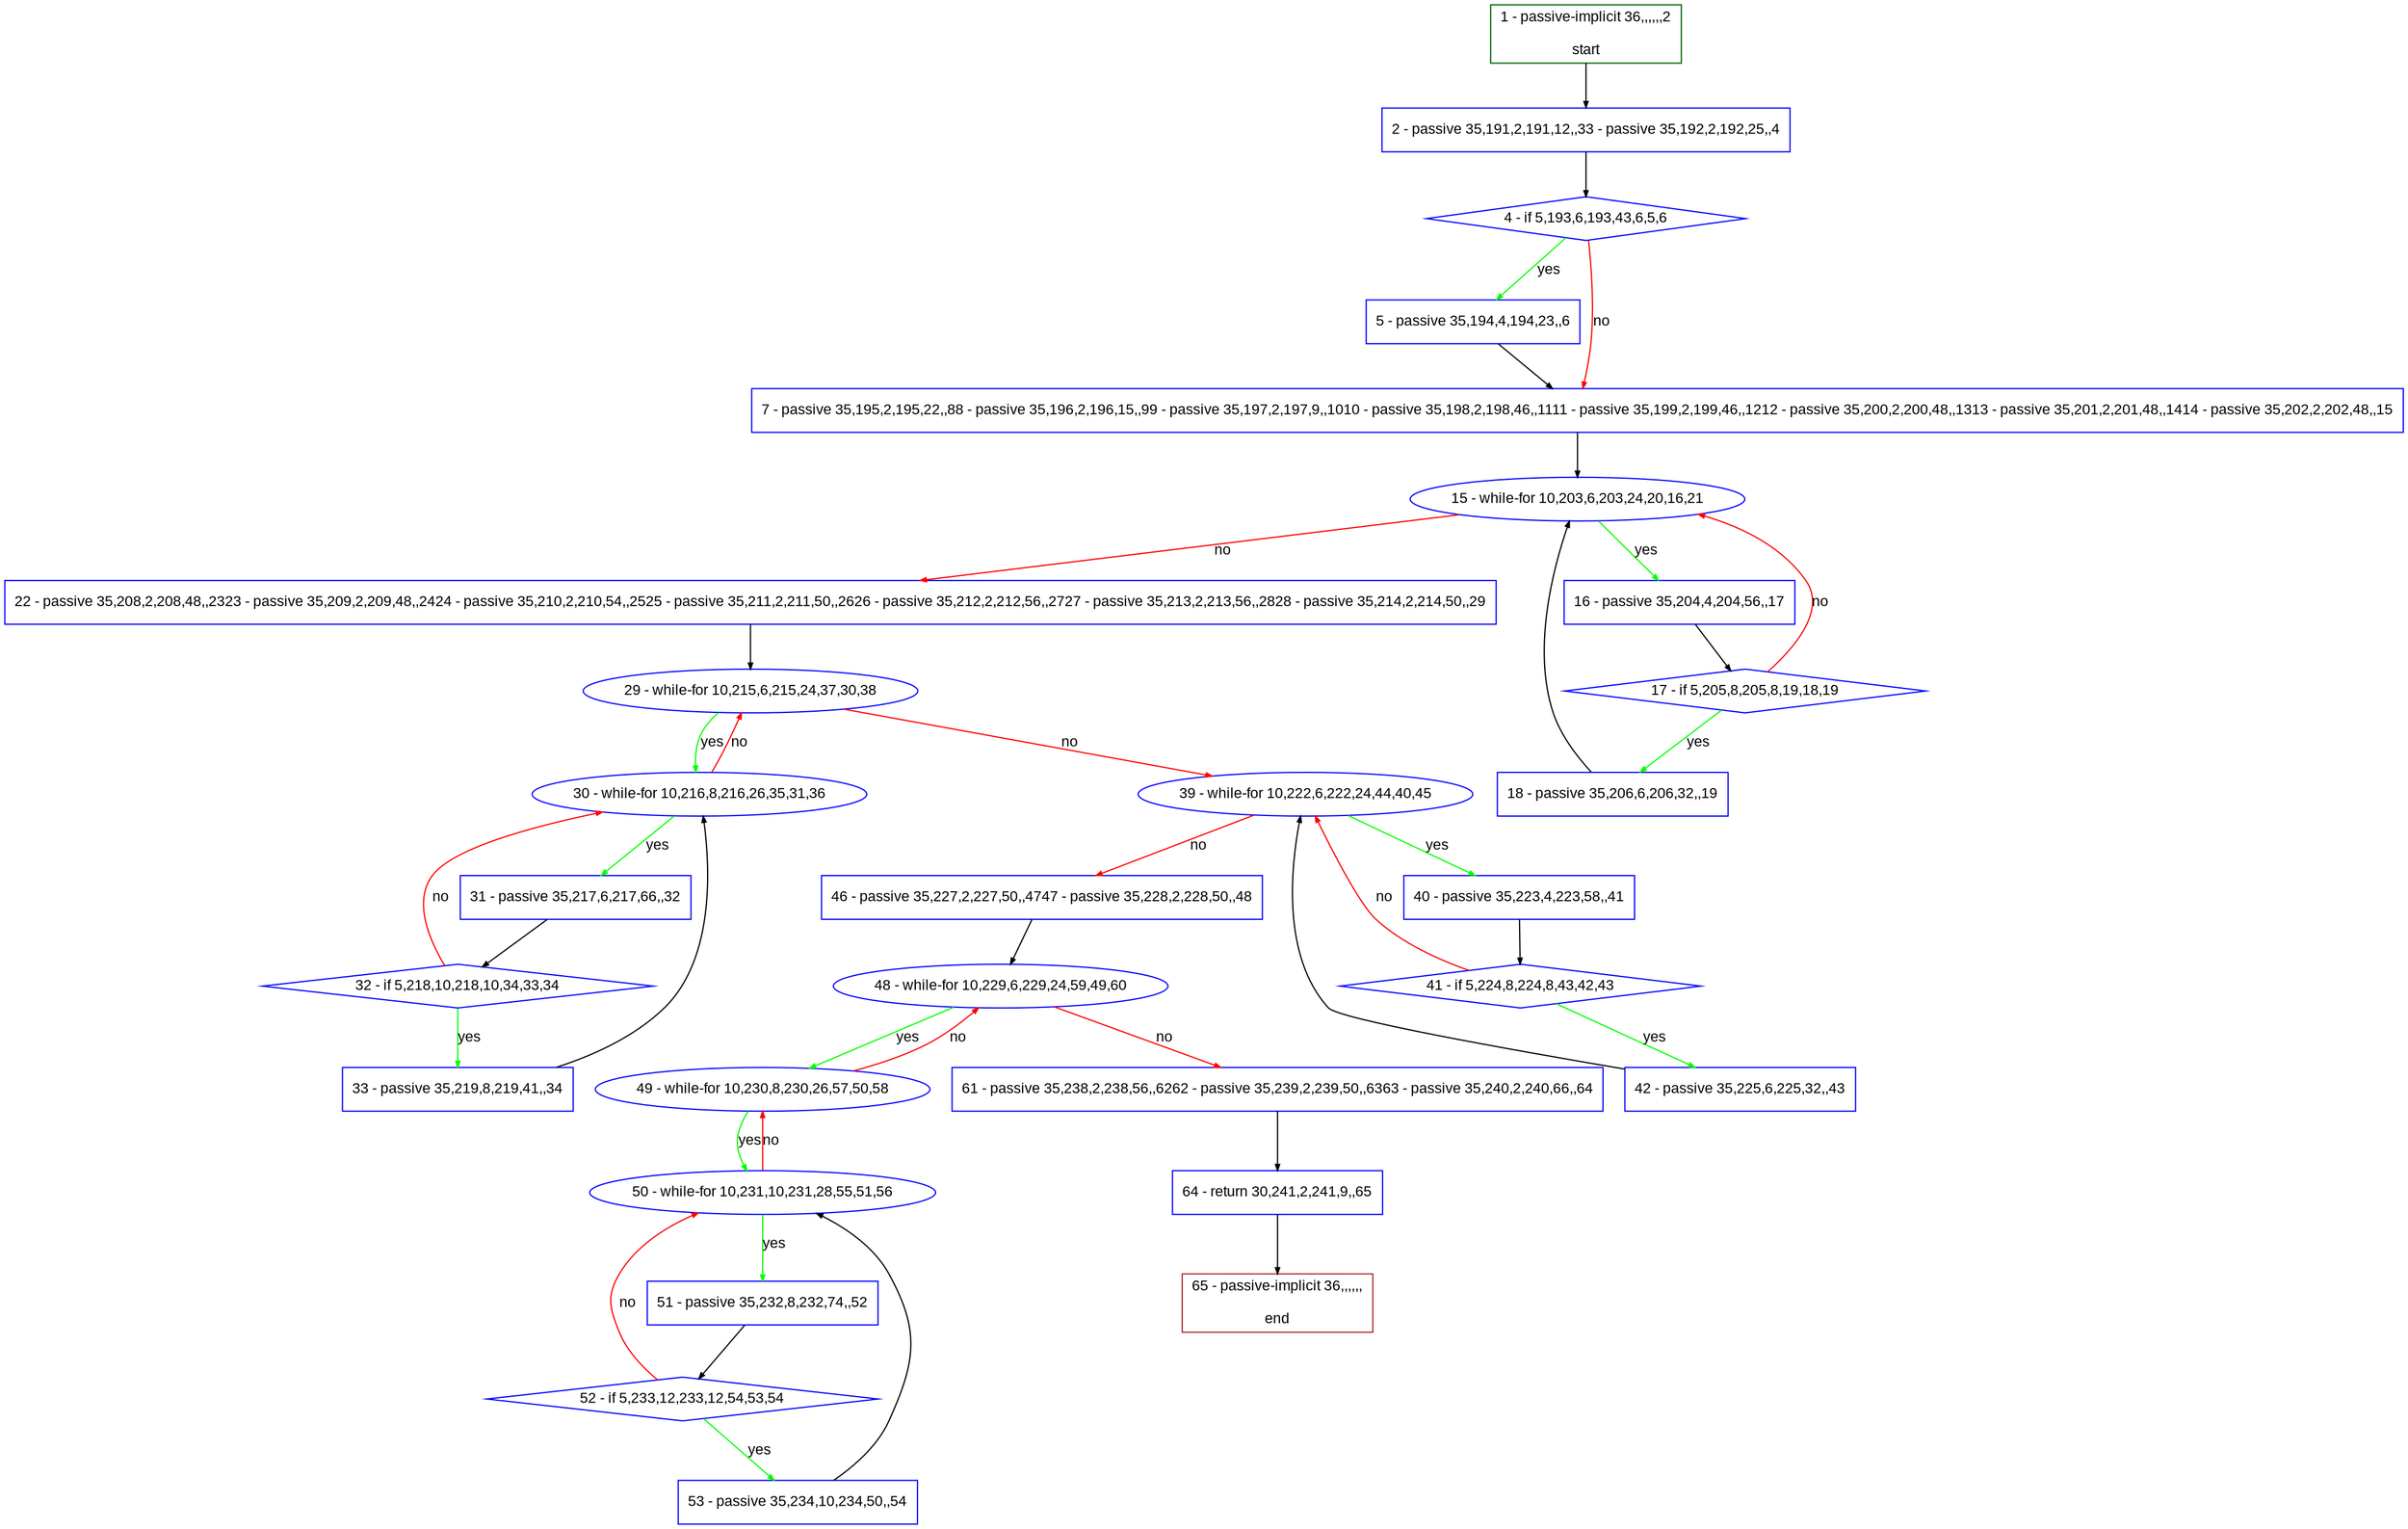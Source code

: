 digraph "" {
  graph [pack="true", label="", fontsize="12", packmode="clust", fontname="Arial", fillcolor="#FFFFCC", bgcolor="white", style="rounded,filled", compound="true"];
  node [node_initialized="no", label="", color="grey", fontsize="12", fillcolor="white", fontname="Arial", style="filled", shape="rectangle", compound="true", fixedsize="false"];
  edge [fontcolor="black", arrowhead="normal", arrowtail="none", arrowsize="0.5", ltail="", label="", color="black", fontsize="12", lhead="", fontname="Arial", dir="forward", compound="true"];
  __N1 [label="2 - passive 35,191,2,191,12,,33 - passive 35,192,2,192,25,,4", color="#0000ff", fillcolor="#ffffff", style="filled", shape="box"];
  __N2 [label="1 - passive-implicit 36,,,,,,2\n\nstart", color="#006400", fillcolor="#ffffff", style="filled", shape="box"];
  __N3 [label="4 - if 5,193,6,193,43,6,5,6", color="#0000ff", fillcolor="#ffffff", style="filled", shape="diamond"];
  __N4 [label="5 - passive 35,194,4,194,23,,6", color="#0000ff", fillcolor="#ffffff", style="filled", shape="box"];
  __N5 [label="7 - passive 35,195,2,195,22,,88 - passive 35,196,2,196,15,,99 - passive 35,197,2,197,9,,1010 - passive 35,198,2,198,46,,1111 - passive 35,199,2,199,46,,1212 - passive 35,200,2,200,48,,1313 - passive 35,201,2,201,48,,1414 - passive 35,202,2,202,48,,15", color="#0000ff", fillcolor="#ffffff", style="filled", shape="box"];
  __N6 [label="15 - while-for 10,203,6,203,24,20,16,21", color="#0000ff", fillcolor="#ffffff", style="filled", shape="oval"];
  __N7 [label="16 - passive 35,204,4,204,56,,17", color="#0000ff", fillcolor="#ffffff", style="filled", shape="box"];
  __N8 [label="22 - passive 35,208,2,208,48,,2323 - passive 35,209,2,209,48,,2424 - passive 35,210,2,210,54,,2525 - passive 35,211,2,211,50,,2626 - passive 35,212,2,212,56,,2727 - passive 35,213,2,213,56,,2828 - passive 35,214,2,214,50,,29", color="#0000ff", fillcolor="#ffffff", style="filled", shape="box"];
  __N9 [label="17 - if 5,205,8,205,8,19,18,19", color="#0000ff", fillcolor="#ffffff", style="filled", shape="diamond"];
  __N10 [label="18 - passive 35,206,6,206,32,,19", color="#0000ff", fillcolor="#ffffff", style="filled", shape="box"];
  __N11 [label="29 - while-for 10,215,6,215,24,37,30,38", color="#0000ff", fillcolor="#ffffff", style="filled", shape="oval"];
  __N12 [label="30 - while-for 10,216,8,216,26,35,31,36", color="#0000ff", fillcolor="#ffffff", style="filled", shape="oval"];
  __N13 [label="39 - while-for 10,222,6,222,24,44,40,45", color="#0000ff", fillcolor="#ffffff", style="filled", shape="oval"];
  __N14 [label="31 - passive 35,217,6,217,66,,32", color="#0000ff", fillcolor="#ffffff", style="filled", shape="box"];
  __N15 [label="32 - if 5,218,10,218,10,34,33,34", color="#0000ff", fillcolor="#ffffff", style="filled", shape="diamond"];
  __N16 [label="33 - passive 35,219,8,219,41,,34", color="#0000ff", fillcolor="#ffffff", style="filled", shape="box"];
  __N17 [label="40 - passive 35,223,4,223,58,,41", color="#0000ff", fillcolor="#ffffff", style="filled", shape="box"];
  __N18 [label="46 - passive 35,227,2,227,50,,4747 - passive 35,228,2,228,50,,48", color="#0000ff", fillcolor="#ffffff", style="filled", shape="box"];
  __N19 [label="41 - if 5,224,8,224,8,43,42,43", color="#0000ff", fillcolor="#ffffff", style="filled", shape="diamond"];
  __N20 [label="42 - passive 35,225,6,225,32,,43", color="#0000ff", fillcolor="#ffffff", style="filled", shape="box"];
  __N21 [label="48 - while-for 10,229,6,229,24,59,49,60", color="#0000ff", fillcolor="#ffffff", style="filled", shape="oval"];
  __N22 [label="49 - while-for 10,230,8,230,26,57,50,58", color="#0000ff", fillcolor="#ffffff", style="filled", shape="oval"];
  __N23 [label="61 - passive 35,238,2,238,56,,6262 - passive 35,239,2,239,50,,6363 - passive 35,240,2,240,66,,64", color="#0000ff", fillcolor="#ffffff", style="filled", shape="box"];
  __N24 [label="50 - while-for 10,231,10,231,28,55,51,56", color="#0000ff", fillcolor="#ffffff", style="filled", shape="oval"];
  __N25 [label="51 - passive 35,232,8,232,74,,52", color="#0000ff", fillcolor="#ffffff", style="filled", shape="box"];
  __N26 [label="52 - if 5,233,12,233,12,54,53,54", color="#0000ff", fillcolor="#ffffff", style="filled", shape="diamond"];
  __N27 [label="53 - passive 35,234,10,234,50,,54", color="#0000ff", fillcolor="#ffffff", style="filled", shape="box"];
  __N28 [label="64 - return 30,241,2,241,9,,65", color="#0000ff", fillcolor="#ffffff", style="filled", shape="box"];
  __N29 [label="65 - passive-implicit 36,,,,,,\n\nend", color="#a52a2a", fillcolor="#ffffff", style="filled", shape="box"];
  __N2 -> __N1 [arrowhead="normal", arrowtail="none", color="#000000", label="", dir="forward"];
  __N1 -> __N3 [arrowhead="normal", arrowtail="none", color="#000000", label="", dir="forward"];
  __N3 -> __N4 [arrowhead="normal", arrowtail="none", color="#00ff00", label="yes", dir="forward"];
  __N3 -> __N5 [arrowhead="normal", arrowtail="none", color="#ff0000", label="no", dir="forward"];
  __N4 -> __N5 [arrowhead="normal", arrowtail="none", color="#000000", label="", dir="forward"];
  __N5 -> __N6 [arrowhead="normal", arrowtail="none", color="#000000", label="", dir="forward"];
  __N6 -> __N7 [arrowhead="normal", arrowtail="none", color="#00ff00", label="yes", dir="forward"];
  __N6 -> __N8 [arrowhead="normal", arrowtail="none", color="#ff0000", label="no", dir="forward"];
  __N7 -> __N9 [arrowhead="normal", arrowtail="none", color="#000000", label="", dir="forward"];
  __N9 -> __N6 [arrowhead="normal", arrowtail="none", color="#ff0000", label="no", dir="forward"];
  __N9 -> __N10 [arrowhead="normal", arrowtail="none", color="#00ff00", label="yes", dir="forward"];
  __N10 -> __N6 [arrowhead="normal", arrowtail="none", color="#000000", label="", dir="forward"];
  __N8 -> __N11 [arrowhead="normal", arrowtail="none", color="#000000", label="", dir="forward"];
  __N11 -> __N12 [arrowhead="normal", arrowtail="none", color="#00ff00", label="yes", dir="forward"];
  __N12 -> __N11 [arrowhead="normal", arrowtail="none", color="#ff0000", label="no", dir="forward"];
  __N11 -> __N13 [arrowhead="normal", arrowtail="none", color="#ff0000", label="no", dir="forward"];
  __N12 -> __N14 [arrowhead="normal", arrowtail="none", color="#00ff00", label="yes", dir="forward"];
  __N14 -> __N15 [arrowhead="normal", arrowtail="none", color="#000000", label="", dir="forward"];
  __N15 -> __N12 [arrowhead="normal", arrowtail="none", color="#ff0000", label="no", dir="forward"];
  __N15 -> __N16 [arrowhead="normal", arrowtail="none", color="#00ff00", label="yes", dir="forward"];
  __N16 -> __N12 [arrowhead="normal", arrowtail="none", color="#000000", label="", dir="forward"];
  __N13 -> __N17 [arrowhead="normal", arrowtail="none", color="#00ff00", label="yes", dir="forward"];
  __N13 -> __N18 [arrowhead="normal", arrowtail="none", color="#ff0000", label="no", dir="forward"];
  __N17 -> __N19 [arrowhead="normal", arrowtail="none", color="#000000", label="", dir="forward"];
  __N19 -> __N13 [arrowhead="normal", arrowtail="none", color="#ff0000", label="no", dir="forward"];
  __N19 -> __N20 [arrowhead="normal", arrowtail="none", color="#00ff00", label="yes", dir="forward"];
  __N20 -> __N13 [arrowhead="normal", arrowtail="none", color="#000000", label="", dir="forward"];
  __N18 -> __N21 [arrowhead="normal", arrowtail="none", color="#000000", label="", dir="forward"];
  __N21 -> __N22 [arrowhead="normal", arrowtail="none", color="#00ff00", label="yes", dir="forward"];
  __N22 -> __N21 [arrowhead="normal", arrowtail="none", color="#ff0000", label="no", dir="forward"];
  __N21 -> __N23 [arrowhead="normal", arrowtail="none", color="#ff0000", label="no", dir="forward"];
  __N22 -> __N24 [arrowhead="normal", arrowtail="none", color="#00ff00", label="yes", dir="forward"];
  __N24 -> __N22 [arrowhead="normal", arrowtail="none", color="#ff0000", label="no", dir="forward"];
  __N24 -> __N25 [arrowhead="normal", arrowtail="none", color="#00ff00", label="yes", dir="forward"];
  __N25 -> __N26 [arrowhead="normal", arrowtail="none", color="#000000", label="", dir="forward"];
  __N26 -> __N24 [arrowhead="normal", arrowtail="none", color="#ff0000", label="no", dir="forward"];
  __N26 -> __N27 [arrowhead="normal", arrowtail="none", color="#00ff00", label="yes", dir="forward"];
  __N27 -> __N24 [arrowhead="normal", arrowtail="none", color="#000000", label="", dir="forward"];
  __N23 -> __N28 [arrowhead="normal", arrowtail="none", color="#000000", label="", dir="forward"];
  __N28 -> __N29 [arrowhead="normal", arrowtail="none", color="#000000", label="", dir="forward"];
}

